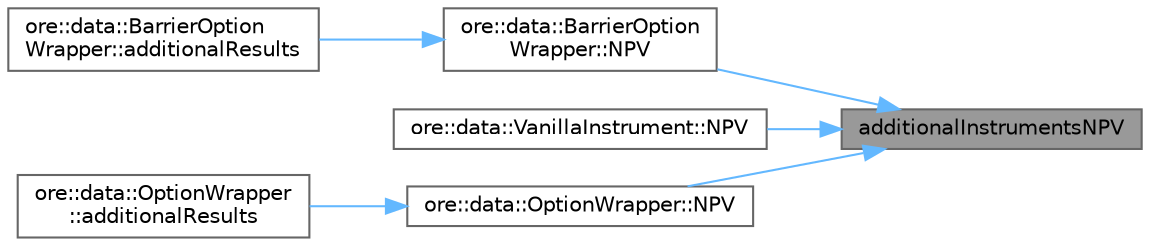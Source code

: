 digraph "additionalInstrumentsNPV"
{
 // INTERACTIVE_SVG=YES
 // LATEX_PDF_SIZE
  bgcolor="transparent";
  edge [fontname=Helvetica,fontsize=10,labelfontname=Helvetica,labelfontsize=10];
  node [fontname=Helvetica,fontsize=10,shape=box,height=0.2,width=0.4];
  rankdir="RL";
  Node1 [label="additionalInstrumentsNPV",height=0.2,width=0.4,color="gray40", fillcolor="grey60", style="filled", fontcolor="black",tooltip=" "];
  Node1 -> Node2 [dir="back",color="steelblue1",style="solid"];
  Node2 [label="ore::data::BarrierOption\lWrapper::NPV",height=0.2,width=0.4,color="grey40", fillcolor="white", style="filled",URL="$classore_1_1data_1_1_barrier_option_wrapper.html#a11b99e22b9e192c940be8cda78c87f53",tooltip="Return the NPV of this instrument."];
  Node2 -> Node3 [dir="back",color="steelblue1",style="solid"];
  Node3 [label="ore::data::BarrierOption\lWrapper::additionalResults",height=0.2,width=0.4,color="grey40", fillcolor="white", style="filled",URL="$classore_1_1data_1_1_barrier_option_wrapper.html#a4a85982f3000c391b5e8d3813f2f5f52",tooltip="Return the additional results of this instrument."];
  Node1 -> Node4 [dir="back",color="steelblue1",style="solid"];
  Node4 [label="ore::data::VanillaInstrument::NPV",height=0.2,width=0.4,color="grey40", fillcolor="white", style="filled",URL="$classore_1_1data_1_1_vanilla_instrument.html#a36313f1ecd9387ade1ff4652c34c1f23",tooltip="Return the NPV of this instrument."];
  Node1 -> Node5 [dir="back",color="steelblue1",style="solid"];
  Node5 [label="ore::data::OptionWrapper::NPV",height=0.2,width=0.4,color="grey40", fillcolor="white", style="filled",URL="$classore_1_1data_1_1_option_wrapper.html#a11b99e22b9e192c940be8cda78c87f53",tooltip="Return the NPV of this instrument."];
  Node5 -> Node6 [dir="back",color="steelblue1",style="solid"];
  Node6 [label="ore::data::OptionWrapper\l::additionalResults",height=0.2,width=0.4,color="grey40", fillcolor="white", style="filled",URL="$classore_1_1data_1_1_option_wrapper.html#a4a85982f3000c391b5e8d3813f2f5f52",tooltip="Return the additional results of this instrument."];
}
